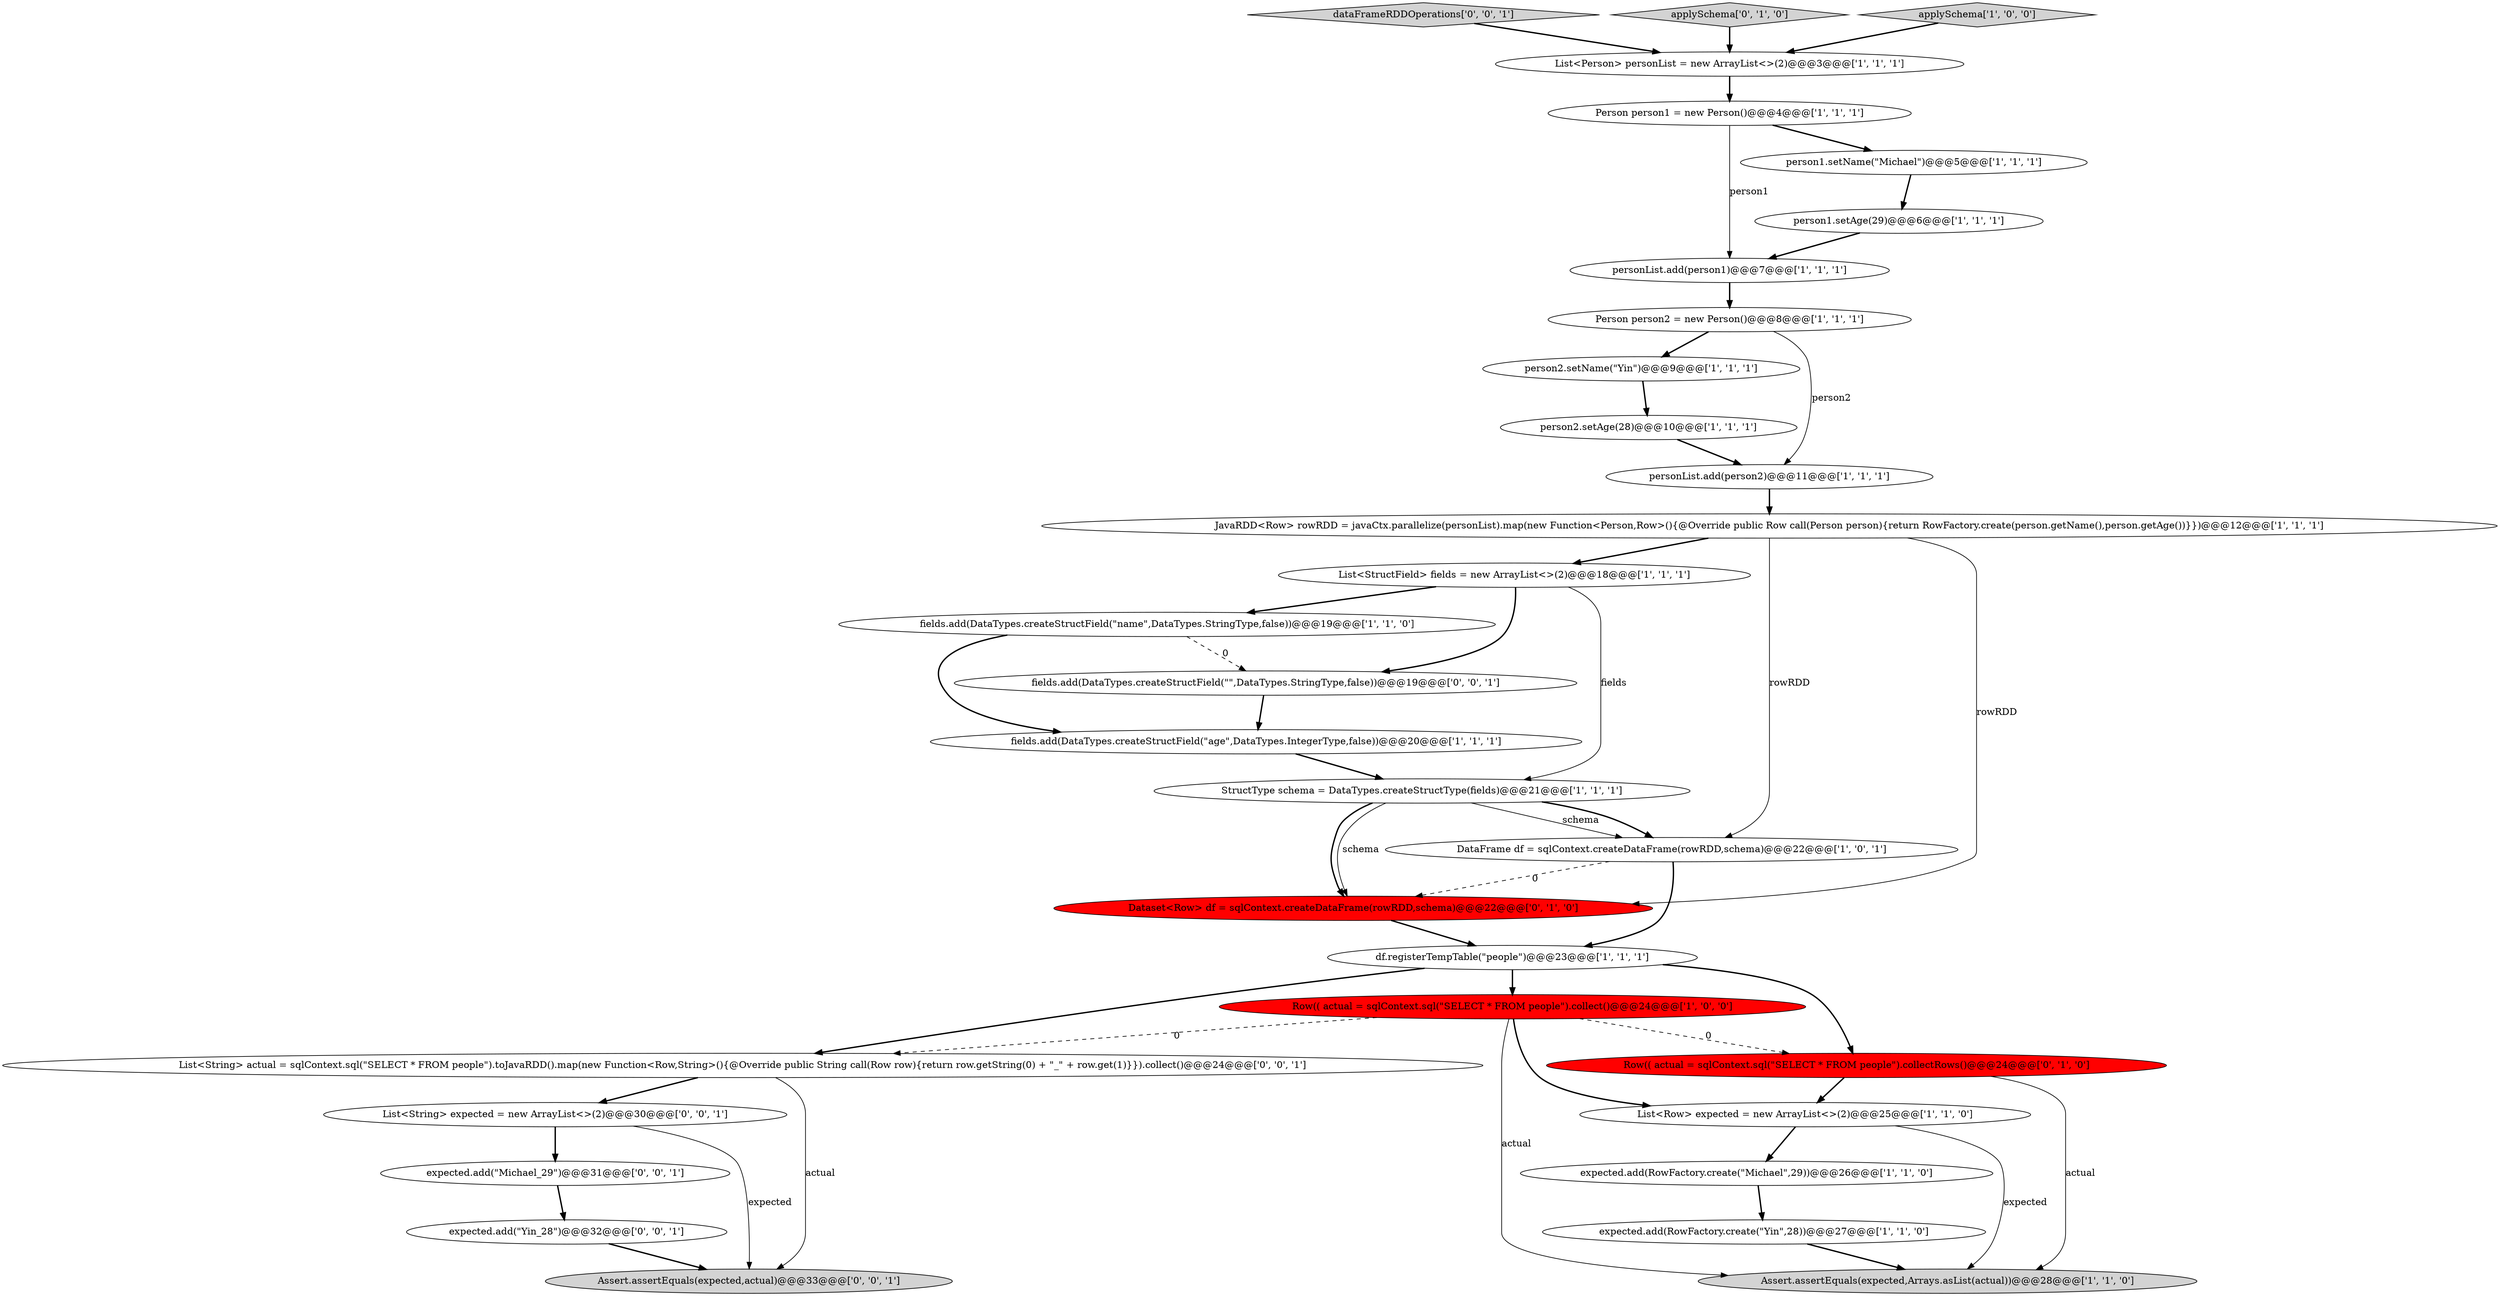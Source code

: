 digraph {
29 [style = filled, label = "List<String> actual = sqlContext.sql(\"SELECT * FROM people\").toJavaRDD().map(new Function<Row,String>(){@Override public String call(Row row){return row.getString(0) + \"_\" + row.get(1)}}).collect()@@@24@@@['0', '0', '1']", fillcolor = white, shape = ellipse image = "AAA0AAABBB3BBB"];
12 [style = filled, label = "Row(( actual = sqlContext.sql(\"SELECT * FROM people\").collect()@@@24@@@['1', '0', '0']", fillcolor = red, shape = ellipse image = "AAA1AAABBB1BBB"];
21 [style = filled, label = "DataFrame df = sqlContext.createDataFrame(rowRDD,schema)@@@22@@@['1', '0', '1']", fillcolor = white, shape = ellipse image = "AAA0AAABBB1BBB"];
30 [style = filled, label = "expected.add(\"Michael_29\")@@@31@@@['0', '0', '1']", fillcolor = white, shape = ellipse image = "AAA0AAABBB3BBB"];
28 [style = filled, label = "dataFrameRDDOperations['0', '0', '1']", fillcolor = lightgray, shape = diamond image = "AAA0AAABBB3BBB"];
3 [style = filled, label = "Person person1 = new Person()@@@4@@@['1', '1', '1']", fillcolor = white, shape = ellipse image = "AAA0AAABBB1BBB"];
18 [style = filled, label = "person2.setName(\"Yin\")@@@9@@@['1', '1', '1']", fillcolor = white, shape = ellipse image = "AAA0AAABBB1BBB"];
27 [style = filled, label = "expected.add(\"Yin_28\")@@@32@@@['0', '0', '1']", fillcolor = white, shape = ellipse image = "AAA0AAABBB3BBB"];
15 [style = filled, label = "df.registerTempTable(\"people\")@@@23@@@['1', '1', '1']", fillcolor = white, shape = ellipse image = "AAA0AAABBB1BBB"];
25 [style = filled, label = "fields.add(DataTypes.createStructField(\"\",DataTypes.StringType,false))@@@19@@@['0', '0', '1']", fillcolor = white, shape = ellipse image = "AAA0AAABBB3BBB"];
23 [style = filled, label = "Row(( actual = sqlContext.sql(\"SELECT * FROM people\").collectRows()@@@24@@@['0', '1', '0']", fillcolor = red, shape = ellipse image = "AAA1AAABBB2BBB"];
5 [style = filled, label = "person2.setAge(28)@@@10@@@['1', '1', '1']", fillcolor = white, shape = ellipse image = "AAA0AAABBB1BBB"];
19 [style = filled, label = "personList.add(person2)@@@11@@@['1', '1', '1']", fillcolor = white, shape = ellipse image = "AAA0AAABBB1BBB"];
0 [style = filled, label = "List<Person> personList = new ArrayList<>(2)@@@3@@@['1', '1', '1']", fillcolor = white, shape = ellipse image = "AAA0AAABBB1BBB"];
16 [style = filled, label = "Assert.assertEquals(expected,Arrays.asList(actual))@@@28@@@['1', '1', '0']", fillcolor = lightgray, shape = ellipse image = "AAA0AAABBB1BBB"];
26 [style = filled, label = "List<String> expected = new ArrayList<>(2)@@@30@@@['0', '0', '1']", fillcolor = white, shape = ellipse image = "AAA0AAABBB3BBB"];
2 [style = filled, label = "List<Row> expected = new ArrayList<>(2)@@@25@@@['1', '1', '0']", fillcolor = white, shape = ellipse image = "AAA0AAABBB1BBB"];
8 [style = filled, label = "fields.add(DataTypes.createStructField(\"age\",DataTypes.IntegerType,false))@@@20@@@['1', '1', '1']", fillcolor = white, shape = ellipse image = "AAA0AAABBB1BBB"];
1 [style = filled, label = "JavaRDD<Row> rowRDD = javaCtx.parallelize(personList).map(new Function<Person,Row>(){@Override public Row call(Person person){return RowFactory.create(person.getName(),person.getAge())}})@@@12@@@['1', '1', '1']", fillcolor = white, shape = ellipse image = "AAA0AAABBB1BBB"];
24 [style = filled, label = "Dataset<Row> df = sqlContext.createDataFrame(rowRDD,schema)@@@22@@@['0', '1', '0']", fillcolor = red, shape = ellipse image = "AAA1AAABBB2BBB"];
11 [style = filled, label = "StructType schema = DataTypes.createStructType(fields)@@@21@@@['1', '1', '1']", fillcolor = white, shape = ellipse image = "AAA0AAABBB1BBB"];
31 [style = filled, label = "Assert.assertEquals(expected,actual)@@@33@@@['0', '0', '1']", fillcolor = lightgray, shape = ellipse image = "AAA0AAABBB3BBB"];
22 [style = filled, label = "applySchema['0', '1', '0']", fillcolor = lightgray, shape = diamond image = "AAA0AAABBB2BBB"];
9 [style = filled, label = "person1.setName(\"Michael\")@@@5@@@['1', '1', '1']", fillcolor = white, shape = ellipse image = "AAA0AAABBB1BBB"];
4 [style = filled, label = "expected.add(RowFactory.create(\"Michael\",29))@@@26@@@['1', '1', '0']", fillcolor = white, shape = ellipse image = "AAA0AAABBB1BBB"];
14 [style = filled, label = "Person person2 = new Person()@@@8@@@['1', '1', '1']", fillcolor = white, shape = ellipse image = "AAA0AAABBB1BBB"];
20 [style = filled, label = "fields.add(DataTypes.createStructField(\"name\",DataTypes.StringType,false))@@@19@@@['1', '1', '0']", fillcolor = white, shape = ellipse image = "AAA0AAABBB1BBB"];
13 [style = filled, label = "expected.add(RowFactory.create(\"Yin\",28))@@@27@@@['1', '1', '0']", fillcolor = white, shape = ellipse image = "AAA0AAABBB1BBB"];
7 [style = filled, label = "person1.setAge(29)@@@6@@@['1', '1', '1']", fillcolor = white, shape = ellipse image = "AAA0AAABBB1BBB"];
10 [style = filled, label = "personList.add(person1)@@@7@@@['1', '1', '1']", fillcolor = white, shape = ellipse image = "AAA0AAABBB1BBB"];
17 [style = filled, label = "applySchema['1', '0', '0']", fillcolor = lightgray, shape = diamond image = "AAA0AAABBB1BBB"];
6 [style = filled, label = "List<StructField> fields = new ArrayList<>(2)@@@18@@@['1', '1', '1']", fillcolor = white, shape = ellipse image = "AAA0AAABBB1BBB"];
0->3 [style = bold, label=""];
12->16 [style = solid, label="actual"];
15->23 [style = bold, label=""];
12->23 [style = dashed, label="0"];
10->14 [style = bold, label=""];
7->10 [style = bold, label=""];
11->21 [style = solid, label="schema"];
2->16 [style = solid, label="expected"];
21->15 [style = bold, label=""];
11->21 [style = bold, label=""];
4->13 [style = bold, label=""];
30->27 [style = bold, label=""];
29->31 [style = solid, label="actual"];
27->31 [style = bold, label=""];
26->31 [style = solid, label="expected"];
11->24 [style = solid, label="schema"];
9->7 [style = bold, label=""];
11->24 [style = bold, label=""];
2->4 [style = bold, label=""];
13->16 [style = bold, label=""];
14->19 [style = solid, label="person2"];
29->26 [style = bold, label=""];
26->30 [style = bold, label=""];
3->9 [style = bold, label=""];
5->19 [style = bold, label=""];
6->20 [style = bold, label=""];
28->0 [style = bold, label=""];
19->1 [style = bold, label=""];
12->2 [style = bold, label=""];
20->8 [style = bold, label=""];
1->24 [style = solid, label="rowRDD"];
1->6 [style = bold, label=""];
17->0 [style = bold, label=""];
22->0 [style = bold, label=""];
23->16 [style = solid, label="actual"];
20->25 [style = dashed, label="0"];
18->5 [style = bold, label=""];
1->21 [style = solid, label="rowRDD"];
12->29 [style = dashed, label="0"];
6->11 [style = solid, label="fields"];
14->18 [style = bold, label=""];
25->8 [style = bold, label=""];
15->12 [style = bold, label=""];
23->2 [style = bold, label=""];
3->10 [style = solid, label="person1"];
8->11 [style = bold, label=""];
21->24 [style = dashed, label="0"];
15->29 [style = bold, label=""];
6->25 [style = bold, label=""];
24->15 [style = bold, label=""];
}
